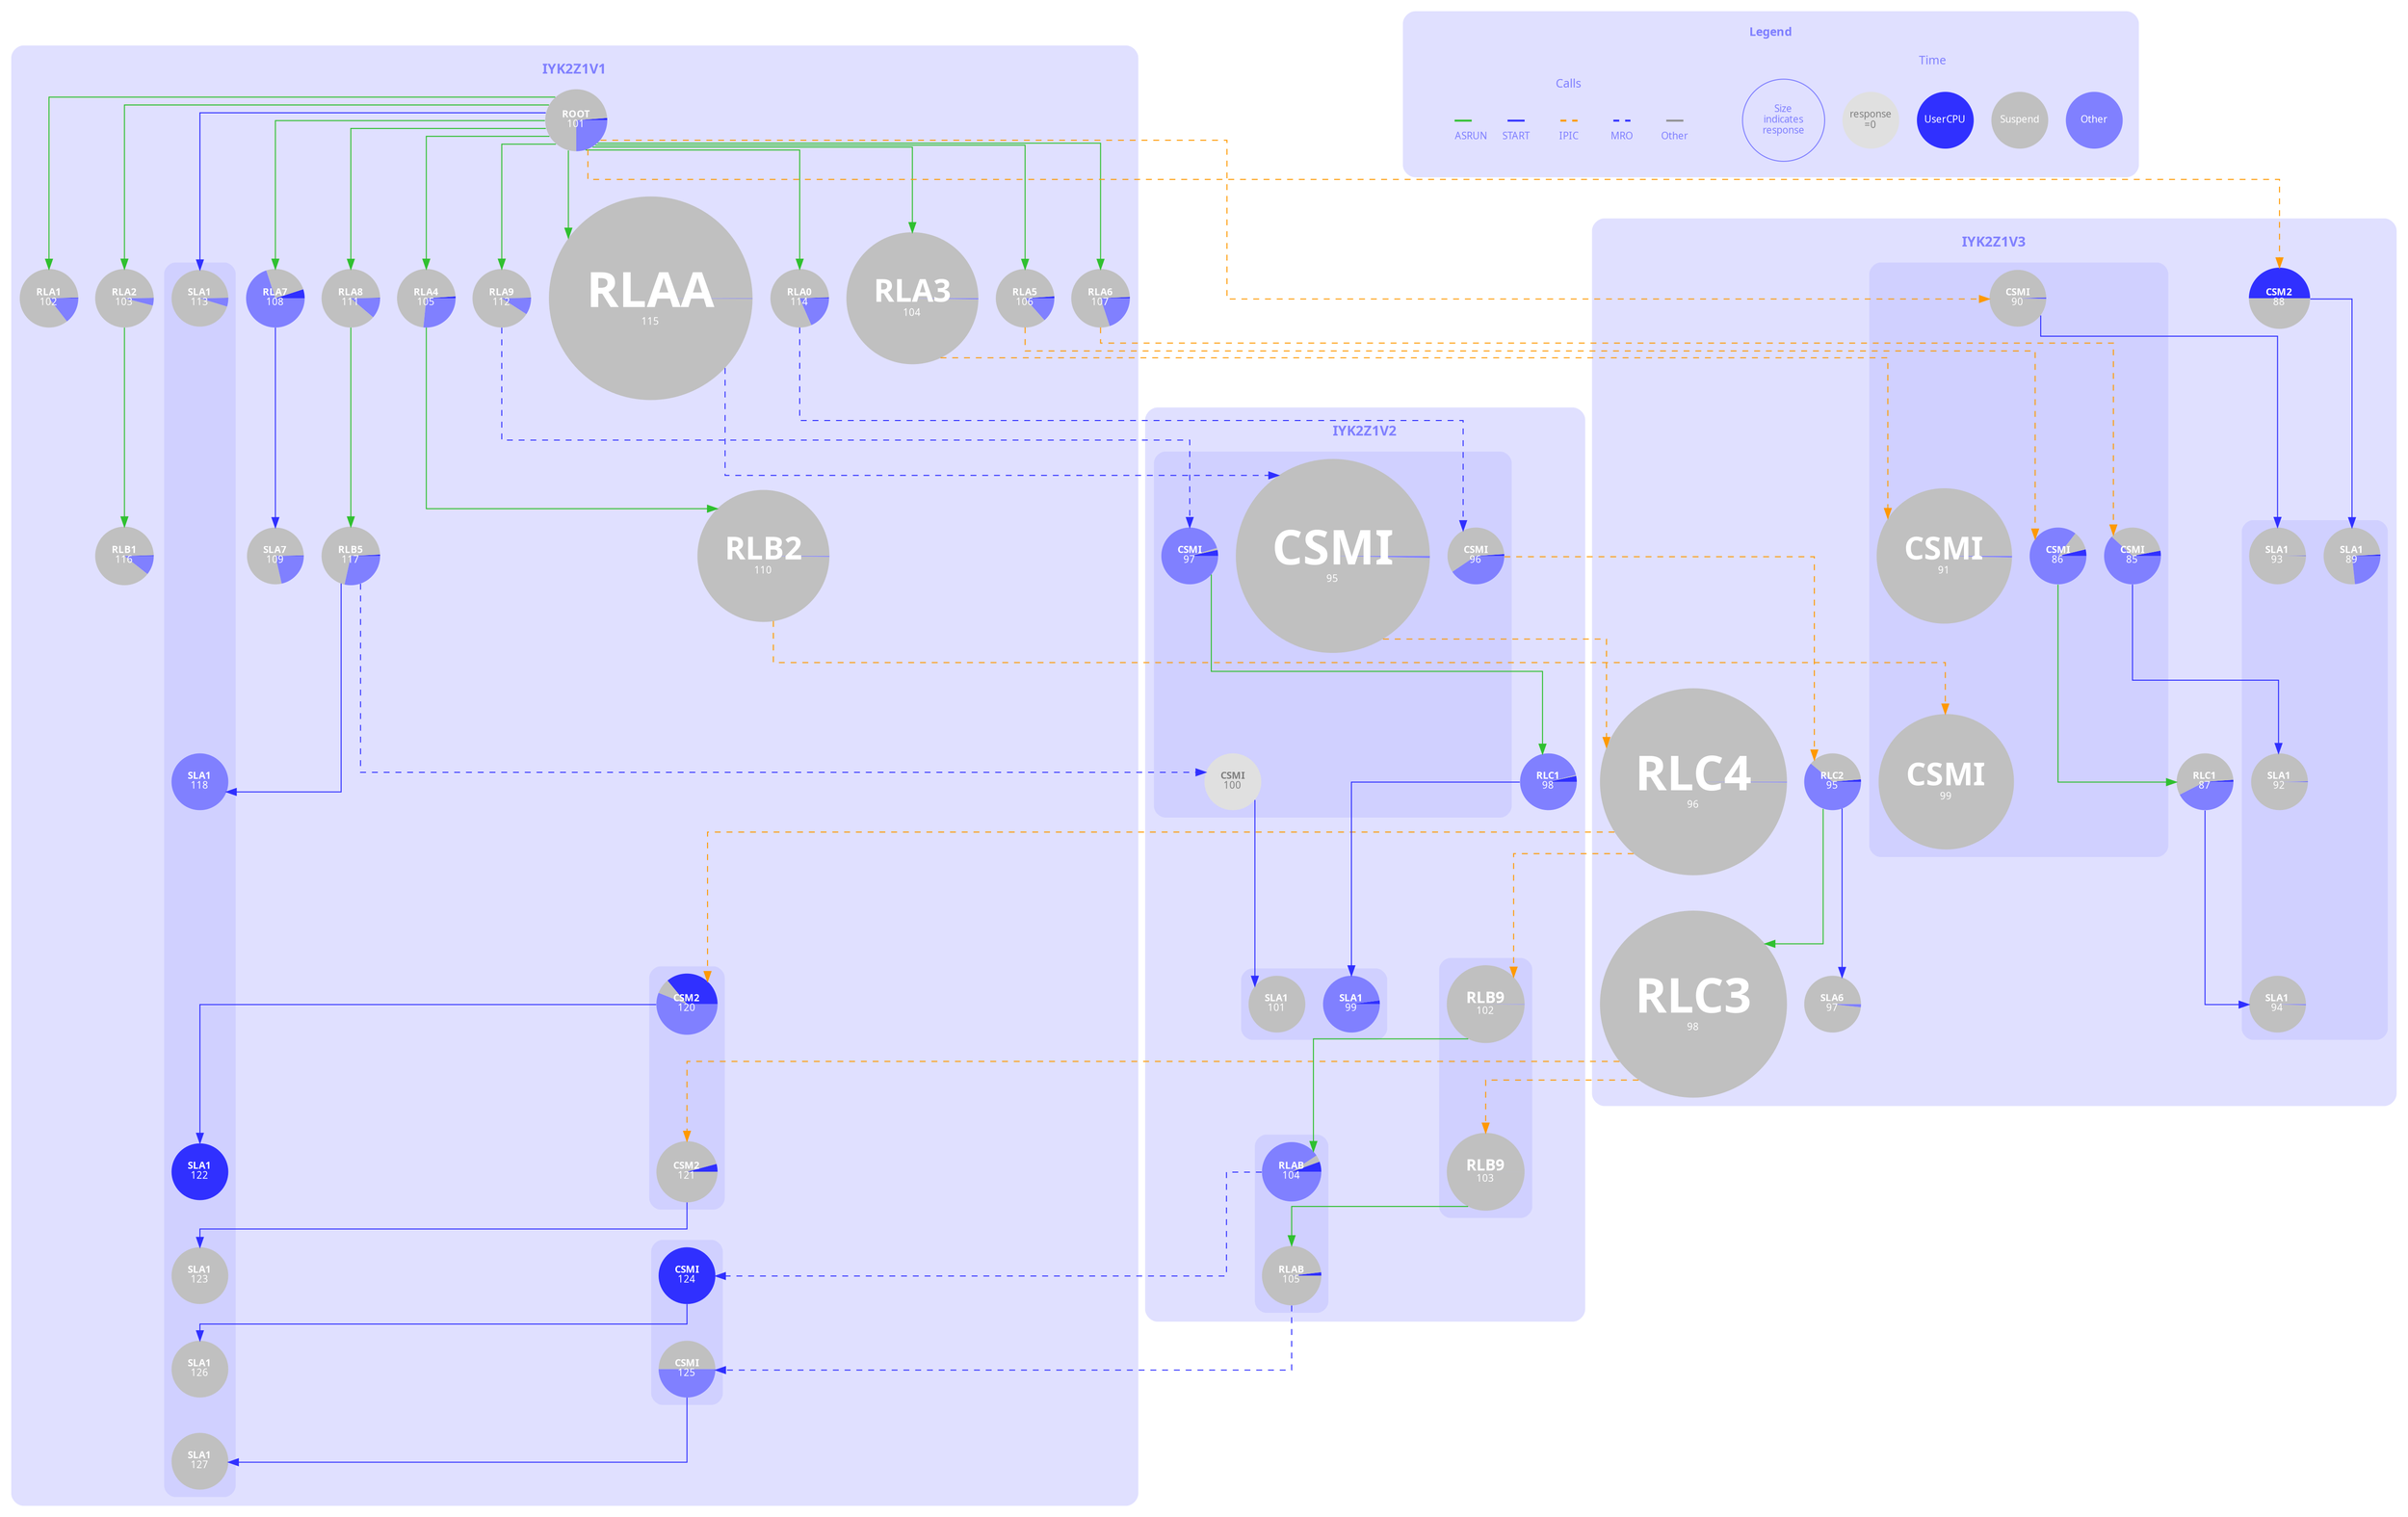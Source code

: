 /*******************************************************************************
 * Copyright (c) 2018, 2019 itemis AG and others.
 *
 * All rights reserved. This program and the accompanying materials
 * are made available under the terms of the Eclipse Public License v1.0
 * which accompanies this distribution, and is available at
 * http://www.eclipse.org/legal/epl-v10.html
 *
 * Contributors:
 *       Tamas Miklossy  (itemis AG) - Initial text
 *******************************************************************************/

// https://gitlab.com/graphviz/graphviz/issues/1292

digraph G {
	rankdir="TB"
	newrank=true
	remincross=true
	splines="ortho"
	fontname="sans-serif"
	fontcolor="#8080FF"
	fontsize="14"
	style="filled,rounded"
	color="#E0E0FF"
	tooltip="Transaction tracking diagram"
	edge [color="#909090",
		fontname="sans-serif",
		fontsize="10"]
	node [shape="circle",
		style="wedged",
		color="invis",
		fillcolor="#8080FF",
		fontname="sans-serif",
		fontsize="10",
		fontcolor="#FFFFFF"]

	/* Node IDs consist of the transaction ID, applid,
		 and task number, joined by underscores */

	/* Node labels are the transaction ID */

	/* CICS regions and tasks that ran in them */

	subgraph cluster_IYK2Z1V1 {
		label=<<BR/><B>IYK2Z1V1</B><BR/>>
		tooltip="Region IYK2Z1V1"
		ROOT_IYK2Z1V1_101 [label=<<FONT POINT-SIZE="10"><B>ROOT</B></FONT><BR/><FONT POINT-SIZE="10">101</FONT>>, fillcolor="#3030FF;0.0119926199:#C0C0C0;0.73800738:#8080FF", tooltip="Tran ROOT #101: Response .1084,	UserCPU .0013,	Suspend .0800"] /* Originating task */
		RLA1_IYK2Z1V1_102 [label=<<FONT POINT-SIZE="10"><B>RLA1</B></FONT><BR/><FONT POINT-SIZE="10">102</FONT>>, fillcolor="#3030FF;0.00365764448:#C0C0C0;0.851499634:#8080FF", tooltip="Tran RLA1 #102: Response .1367,	UserCPU .0005,	Suspend .1164"] /* Origin: ASRUN */
		RLA2_IYK2Z1V1_103 [label=<<FONT POINT-SIZE="10"><B>RLA2</B></FONT><BR/><FONT POINT-SIZE="10">103</FONT>>, fillcolor="#3030FF;0.00194552529:#C0C0C0;0.957976654:#8080FF", tooltip="Tran RLA2 #103: Response .2570,	UserCPU .0005,	Suspend .2462"] /* Origin: ASRUN */
		RLB1_IYK2Z1V1_116 [label=<<FONT POINT-SIZE="10"><B>RLB1</B></FONT><BR/><FONT POINT-SIZE="10">116</FONT>>, fillcolor="#3030FF;0.00406268137:#C0C0C0;0.88972722:#8080FF", tooltip="Tran RLB1 #116: Response .1723,	UserCPU .0007,	Suspend .1533"] /* Origin: ASRUN */
		RLA3_IYK2Z1V1_104 [label=<<FONT POINT-SIZE="32"><B>RLA3</B></FONT><BR/><FONT POINT-SIZE="10">104</FONT>>, fillcolor="#3030FF;0.000058285248:#C0C0C0;0.997406306:#8080FF", tooltip="Tran RLA3 #104: Response 10.2942,	UserCPU .0006,	Suspend 10.2675"] /* Origin: ASRUN */
		RLA4_IYK2Z1V1_105 [label=<<FONT POINT-SIZE="10"><B>RLA4</B></FONT><BR/><FONT POINT-SIZE="10">105</FONT>>, fillcolor="#3030FF;0.0105485232:#C0C0C0;0.723628692:#8080FF", tooltip="Tran RLA4 #105: Response .0474,	UserCPU .0005,	Suspend .0343"] /* Origin: ASRUN */
		RLB2_IYK2Z1V1_110 [label=<<FONT POINT-SIZE="32"><B>RLB2</B></FONT><BR/><FONT POINT-SIZE="10">110</FONT>>, fillcolor="#3030FF;0.0000585542945:#C0C0C0;0.997882286:#8080FF", tooltip="Tran RLB2 #110: Response 10.2469,	UserCPU .0006,	Suspend 10.2252"] /* Origin: ASRUN */
		RLA5_IYK2Z1V1_106 [label=<<FONT POINT-SIZE="10"><B>RLA5</B></FONT><BR/><FONT POINT-SIZE="10">106</FONT>>, fillcolor="#3030FF;0.0107719928:#C0C0C0;0.854578097:#8080FF", tooltip="Tran RLA5 #106: Response .0557,	UserCPU .0006,	Suspend .0476"] /* Origin: ASRUN */
		RLA6_IYK2Z1V1_107 [label=<<FONT POINT-SIZE="10"><B>RLA6</B></FONT><BR/><FONT POINT-SIZE="10">107</FONT>>, fillcolor="#3030FF;0.00747198007:#C0C0C0;0.793275218:#8080FF", tooltip="Tran RLA6 #107: Response .0803,	UserCPU .0006,	Suspend .0637"] /* Origin: ASRUN */
		RLA7_IYK2Z1V1_108 [label=<<FONT POINT-SIZE="10"><B>RLA7</B></FONT><BR/><FONT POINT-SIZE="10">108</FONT>>, fillcolor="#3030FF;0.0498812352:#C0C0C0;0.250593824:#8080FF", tooltip="Tran RLA7 #108: Response .0842,	UserCPU .0042,	Suspend .0211"] /* Origin: ASRUN */
		SLA7_IYK2Z1V1_109 [label=<<FONT POINT-SIZE="10"><B>SLA7</B></FONT><BR/><FONT POINT-SIZE="10">109</FONT>>, fillcolor="#3030FF;0.00308832613:#C0C0C0;0.782581841:#8080FF", tooltip="Tran SLA7 #109: Response .1619,	UserCPU .0005,	Suspend .1267"] /* Origin: START */
		RLA8_IYK2Z1V1_111 [label=<<FONT POINT-SIZE="10"><B>RLA8</B></FONT><BR/><FONT POINT-SIZE="10">111</FONT>>, fillcolor="#3030FF;0.00257234727:#C0C0C0;0.88488746:#8080FF", tooltip="Tran RLA8 #111: Response .1555,	UserCPU .0004,	Suspend .1376"] /* Origin: ASRUN */
		RLB5_IYK2Z1V1_117 [label=<<FONT POINT-SIZE="10"><B>RLB5</B></FONT><BR/><FONT POINT-SIZE="10">117</FONT>>, fillcolor="#3030FF;0.00777604977:#C0C0C0;0.707620529:#8080FF", tooltip="Tran RLB5 #117: Response .0643,	UserCPU .0005,	Suspend .0455"] /* Origin: ASRUN */
		subgraph cluster_IYK2Z1V1_SLA1 {
			label=""
			fillcolor="#D0D0FF"
			SLA1_IYK2Z1V1_118 [label=<<FONT POINT-SIZE="10"><B>SLA1</B></FONT><BR/><FONT POINT-SIZE="10">118</FONT>>, fillcolor="#8080FF", style="filled", tooltip="Tran SLA1 #118: Response .0001,	UserCPU .0000,	Suspend .0000"] /* Origin: START */
			SLA1_IYK2Z1V1_113 [label=<<FONT POINT-SIZE="10"><B>SLA1</B></FONT><BR/><FONT POINT-SIZE="10">113</FONT>>, fillcolor="#3030FF;0.00219418541:#C0C0C0;0.950630828:#8080FF", tooltip="Tran SLA1 #113: Response .1823,	UserCPU .0004,	Suspend .1733"] /* Origin: START */
			SLA1_IYK2Z1V1_123 [label=<<FONT POINT-SIZE="10"><B>SLA1</B></FONT><BR/><FONT POINT-SIZE="10">123</FONT>>, fillcolor="#C0C0C0;1:#8080FF", tooltip="Tran SLA1 #123: Response .0002,	UserCPU .0000,	Suspend .0002"] /* Origin: START */
			SLA1_IYK2Z1V1_127 [label=<<FONT POINT-SIZE="10"><B>SLA1</B></FONT><BR/><FONT POINT-SIZE="10">127</FONT>>, fillcolor="#C0C0C0;1:#8080FF", tooltip="Tran SLA1 #127: Response .0001,	UserCPU .0000,	Suspend .0001"] /* Origin: START */
			SLA1_IYK2Z1V1_122 [label=<<FONT POINT-SIZE="10"><B>SLA1</B></FONT><BR/><FONT POINT-SIZE="10">122</FONT>>, fillcolor="#3030FF;1:#C0C0C0;1:#8080FF", tooltip="Tran SLA1 #122: Response .0001,	UserCPU .0001,	Suspend .0001"] /* Origin: START */
			SLA1_IYK2Z1V1_126 [label=<<FONT POINT-SIZE="10"><B>SLA1</B></FONT><BR/><FONT POINT-SIZE="10">126</FONT>>, fillcolor="#C0C0C0;1:#8080FF", tooltip="Tran SLA1 #126: Response .0001,	UserCPU .0000,	Suspend .0001"] /* Origin: START */
			tooltip="6 instances of SLA1"
		}
		RLA9_IYK2Z1V1_112 [label=<<FONT POINT-SIZE="10"><B>RLA9</B></FONT><BR/><FONT POINT-SIZE="10">112</FONT>>, fillcolor="#3030FF;0.00261917234:#C0C0C0;0.90623363:#8080FF", tooltip="Tran RLA9 #112: Response .1909,	UserCPU .0005,	Suspend .1730"] /* Origin: ASRUN */
		RLA0_IYK2Z1V1_114 [label=<<FONT POINT-SIZE="10"><B>RLA0</B></FONT><BR/><FONT POINT-SIZE="10">114</FONT>>, fillcolor="#3030FF;0.00494071146:#C0C0C0;0.81027668:#8080FF", tooltip="Tran RLA0 #114: Response .1012,	UserCPU .0005,	Suspend .0820"] /* Origin: ASRUN */
		subgraph cluster_IYK2Z1V1_CSM2 {
			label=""
			fillcolor="#D0D0FF"
			CSM2_IYK2Z1V1_121 [label=<<FONT POINT-SIZE="10"><B>CSM2</B></FONT><BR/><FONT POINT-SIZE="10">121</FONT>>, fillcolor="#3030FF;0.0416666667:#C0C0C0;0.958333333:#8080FF", tooltip="Tran CSM2 #121: Response .0024,	UserCPU .0001,	Suspend .0023"] /* Origin: IPIC */
			CSM2_IYK2Z1V1_120 [label=<<FONT POINT-SIZE="10"><B>CSM2</B></FONT><BR/><FONT POINT-SIZE="10">120</FONT>>, fillcolor="#3030FF;0.36:#C0C0C0;0.08:#8080FF", tooltip="Tran CSM2 #120: Response .0025,	UserCPU .0009,	Suspend .0002"] /* Origin: IPIC */
			tooltip="2 instances of CSM2"
		}
		subgraph cluster_IYK2Z1V1_CSMI {
			label=""
			fillcolor="#D0D0FF"
			CSMI_IYK2Z1V1_125 [label=<<FONT POINT-SIZE="10"><B>CSMI</B></FONT><BR/><FONT POINT-SIZE="10">125</FONT>>, fillcolor="#C0C0C0;0.5:#8080FF", tooltip="Tran CSMI #125: Response .0002,	UserCPU .0000,	Suspend .0001"] /* Origin: MRO */
			CSMI_IYK2Z1V1_124 [label=<<FONT POINT-SIZE="10"><B>CSMI</B></FONT><BR/><FONT POINT-SIZE="10">124</FONT>>, fillcolor="#3030FF;1:#8080FF", tooltip="Tran CSMI #124: Response .0001,	UserCPU .0001,	Suspend .0000"] /* Origin: MRO */
			tooltip="2 instances of CSMI"
		}
		RLAA_IYK2Z1V1_115 [label=<<FONT POINT-SIZE="50"><B>RLAA</B></FONT><BR/><FONT POINT-SIZE="10">115</FONT>>, fillcolor="#3030FF;0.0000318043903:#C0C0C0;0.999185808:#8080FF", tooltip="Tran RLAA #115: Response 15.7211,	UserCPU .0005,	Suspend 15.7083"] /* Origin: ASRUN */
	}
	subgraph cluster_IYK2Z1V3 {
		label=<<BR/><B>IYK2Z1V3</B><BR/>>
		tooltip="Region IYK2Z1V3"
		subgraph cluster_IYK2Z1V3_CSMI {
			label=""
			fillcolor="#D0D0FF"
			CSMI_IYK2Z1V3_91 [label=<<FONT POINT-SIZE="32"><B>CSMI</B></FONT><BR/><FONT POINT-SIZE="10">91</FONT>>, fillcolor="#3030FF;0.000127200321:#C0C0C0;0.99618399:#8080FF", tooltip="Tran CSMI #91: Response 10.2201,	UserCPU .0013,	Suspend 10.1811"] /* Origin: IPIC */
			CSMI_IYK2Z1V3_99 [label=<<FONT POINT-SIZE="32"><B>CSMI</B></FONT><BR/><FONT POINT-SIZE="10">99</FONT>>, fillcolor="#3030FF;0.00000990020592:#C0C0C0;0.9999802:#8080FF", tooltip="Tran CSMI #99: Response 10.1008,	UserCPU .0001,	Suspend 10.1006"] /* Origin: IPIC */
			CSMI_IYK2Z1V3_86 [label=<<FONT POINT-SIZE="10"><B>CSMI</B></FONT><BR/><FONT POINT-SIZE="10">86</FONT>>, fillcolor="#3030FF;0.0375586854:#C0C0C0;0.107981221:#8080FF", tooltip="Tran CSMI #86: Response .0213,	UserCPU .0008,	Suspend .0023"] /* Origin: IPIC */
			CSMI_IYK2Z1V3_85 [label=<<FONT POINT-SIZE="10"><B>CSMI</B></FONT><BR/><FONT POINT-SIZE="10">85</FONT>>, fillcolor="#3030FF;0.0299065421:#C0C0C0;0.351401869:#8080FF", tooltip="Tran CSMI #85: Response .0535,	UserCPU .0016,	Suspend .0188"] /* Origin: IPIC */
			CSMI_IYK2Z1V3_90 [label=<<FONT POINT-SIZE="10"><B>CSMI</B></FONT><BR/><FONT POINT-SIZE="10">90</FONT>>, fillcolor="#3030FF;0.00414937759:#C0C0C0;0.991701245:#8080FF", tooltip="Tran CSMI #90: Response .0241,	UserCPU .0001,	Suspend .0239"] /* Origin: IPIC */
			tooltip="5 instances of CSMI"
		}
		RLC1_IYK2Z1V3_87 [label=<<FONT POINT-SIZE="10"><B>RLC1</B></FONT><BR/><FONT POINT-SIZE="10">87</FONT>>, fillcolor="#3030FF;0.0111317254:#C0C0C0;0.564007421:#8080FF", tooltip="Tran RLC1 #87: Response .0539,	UserCPU .0006,	Suspend .0304"] /* Origin: ASRUN */
		subgraph cluster_IYK2Z1V3_SLA1 {
			label=""
			fillcolor="#D0D0FF"
			SLA1_IYK2Z1V3_94 [label=<<FONT POINT-SIZE="10"><B>SLA1</B></FONT><BR/><FONT POINT-SIZE="10">94</FONT>>, fillcolor="#C0C0C0;0.99408284:#8080FF", tooltip="Tran SLA1 #94: Response .0169,	UserCPU .0000,	Suspend .0168"] /* Origin: START */
			SLA1_IYK2Z1V3_92 [label=<<FONT POINT-SIZE="10"><B>SLA1</B></FONT><BR/><FONT POINT-SIZE="10">92</FONT>>, fillcolor="#3030FF;0.00216450216:#C0C0C0;0.995670996:#8080FF", tooltip="Tran SLA1 #92: Response .0462,	UserCPU .0001,	Suspend .0460"] /* Origin: START */
			SLA1_IYK2Z1V3_89 [label=<<FONT POINT-SIZE="10"><B>SLA1</B></FONT><BR/><FONT POINT-SIZE="10">89</FONT>>, fillcolor="#3030FF;0.00858369099:#C0C0C0;0.758226037:#8080FF", tooltip="Tran SLA1 #89: Response .0699,	UserCPU .0006,	Suspend .0530"] /* Origin: START */
			SLA1_IYK2Z1V3_93 [label=<<FONT POINT-SIZE="10"><B>SLA1</B></FONT><BR/><FONT POINT-SIZE="10">93</FONT>>, fillcolor="#3030FF;0.00216450216:#C0C0C0;0.997835498:#8080FF", tooltip="Tran SLA1 #93: Response .0462,	UserCPU .0001,	Suspend .0461"] /* Origin: START */
			tooltip="4 instances of SLA1"
		}
		CSM2_IYK2Z1V3_88 [label=<<FONT POINT-SIZE="10"><B>CSM2</B></FONT><BR/><FONT POINT-SIZE="10">88</FONT>>, fillcolor="#3030FF;0.5:#C0C0C0;0.5:#8080FF", tooltip="Tran CSM2 #88: Response .0002,	UserCPU .0001,	Suspend .0001"] /* Origin: IPIC */
		RLC2_IYK2Z1V3_95 [label=<<FONT POINT-SIZE="10"><B>RLC2</B></FONT><BR/><FONT POINT-SIZE="10">95</FONT>>, fillcolor="#3030FF;0.0138121547:#C0C0C0;0.375690608:#8080FF", tooltip="Tran RLC2 #95: Response .0362,	UserCPU .0005,	Suspend .0136"] /* Origin: IPIC */
		SLA6_IYK2Z1V3_97 [label=<<FONT POINT-SIZE="10"><B>SLA6</B></FONT><BR/><FONT POINT-SIZE="10">97</FONT>>, fillcolor="#3030FF;0.000416770859:#C0C0C0;0.981995499:#8080FF", tooltip="Tran SLA6 #97: Response 1.1997,	UserCPU .0005,	Suspend 1.1781"] /* Origin: START */
		RLC3_IYK2Z1V3_98 [label=<<FONT POINT-SIZE="49"><B>RLC3</B></FONT><BR/><FONT POINT-SIZE="10">98</FONT>>, fillcolor="#3030FF;0.0000128049991:#C0C0C0;0.999980793:#8080FF", tooltip="Tran RLC3 #98: Response 15.6189,	UserCPU .0002,	Suspend 15.6186"] /* Origin: ASRUN */
		RLC4_IYK2Z1V3_96 [label=<<FONT POINT-SIZE="49"><B>RLC4</B></FONT><BR/><FONT POINT-SIZE="10">96</FONT>>, fillcolor="#3030FF;0.0000512013108:#C0C0C0;0.998726367:#8080FF", tooltip="Tran RLC4 #96: Response 15.6246,	UserCPU .0008,	Suspend 15.6047"] /* Origin: IPIC */
	}
	subgraph cluster_IYK2Z1V2 {
		label=<<BR/><B>IYK2Z1V2</B><BR/>>
		tooltip="Region IYK2Z1V2"
		subgraph cluster_IYK2Z1V2_CSMI {
			label=""
			fillcolor="#D0D0FF"
			CSMI_IYK2Z1V2_100 [label=<<FONT POINT-SIZE="10"><B>CSMI</B></FONT><BR/><FONT POINT-SIZE="10">100</FONT>>, fillcolor="#E0E0E0", style="filled", fontcolor="#808080", tooltip="Tran CSMI #100: Response .0000,	UserCPU .0000,	Suspend .0000"] /* Origin: MRO */
			CSMI_IYK2Z1V2_97 [label=<<FONT POINT-SIZE="10"><B>CSMI</B></FONT><BR/><FONT POINT-SIZE="10">97</FONT>>, fillcolor="#3030FF;0.0342857143:#C0C0C0;0.0114285714:#8080FF", tooltip="Tran CSMI #97: Response .0175,	UserCPU .0006,	Suspend .0002"] /* Origin: MRO */
			CSMI_IYK2Z1V2_96 [label=<<FONT POINT-SIZE="10"><B>CSMI</B></FONT><BR/><FONT POINT-SIZE="10">96</FONT>>, fillcolor="#3030FF;0.0108359133:#C0C0C0;0.583591331:#8080FF", tooltip="Tran CSMI #96: Response .0646,	UserCPU .0007,	Suspend .0377"] /* Origin: MRO */
			CSMI_IYK2Z1V2_95 [label=<<FONT POINT-SIZE="49"><B>CSMI</B></FONT><BR/><FONT POINT-SIZE="10">95</FONT>>, fillcolor="#3030FF;0.0000955207153:#C0C0C0;0.996694983:#8080FF", tooltip="Tran CSMI #95: Response 15.7034,	UserCPU .0015,	Suspend 15.6515"] /* Origin: MRO */
			tooltip="4 instances of CSMI"
		}
		subgraph cluster_IYK2Z1V2_SLA1 {
			label=""
			fillcolor="#D0D0FF"
			SLA1_IYK2Z1V2_101 [label=<<FONT POINT-SIZE="10"><B>SLA1</B></FONT><BR/><FONT POINT-SIZE="10">101</FONT>>, fillcolor="#C0C0C0;1:#8080FF", tooltip="Tran SLA1 #101: Response .0076,	UserCPU .0000,	Suspend .0076"] /* Origin: START */
			SLA1_IYK2Z1V2_99 [label=<<FONT POINT-SIZE="10"><B>SLA1</B></FONT><BR/><FONT POINT-SIZE="10">99</FONT>>, fillcolor="#3030FF;0.0213903743:#8080FF", tooltip="Tran SLA1 #99: Response .0187,	UserCPU .0004,	Suspend .0000"] /* Origin: START */
			tooltip="2 instances of SLA1"
		}
		RLC1_IYK2Z1V2_98 [label=<<FONT POINT-SIZE="10"><B>RLC1</B></FONT><BR/><FONT POINT-SIZE="10">98</FONT>>, fillcolor="#3030FF;0.0333333333:#C0C0C0;0.00555555556:#8080FF", tooltip="Tran RLC1 #98: Response .0180,	UserCPU .0006,	Suspend .0001"] /* Origin: ASRUN */
		subgraph cluster_IYK2Z1V2_RLB9 {
			label=""
			fillcolor="#D0D0FF"
			RLB9_IYK2Z1V2_103 [label=<<FONT POINT-SIZE="16"><B>RLB9</B></FONT><BR/><FONT POINT-SIZE="10">103</FONT>>, fillcolor="#3030FF;0.0000381446445:#C0C0C0;0.999961855:#8080FF", tooltip="Tran RLB9 #103: Response 5.2432,	UserCPU .0002,	Suspend 5.2430"] /* Origin: IPIC */
			RLB9_IYK2Z1V2_102 [label=<<FONT POINT-SIZE="16"><B>RLB9</B></FONT><BR/><FONT POINT-SIZE="10">102</FONT>>, fillcolor="#3030FF;0.000171614896:#C0C0C0;0.998341056:#8080FF", tooltip="Tran RLB9 #102: Response 5.2443,	UserCPU .0009,	Suspend 5.2356"] /* Origin: IPIC */
			tooltip="2 instances of RLB9"
		}
		subgraph cluster_IYK2Z1V2_RLAB {
			label=""
			fillcolor="#D0D0FF"
			RLAB_IYK2Z1V2_105 [label=<<FONT POINT-SIZE="10"><B>RLAB</B></FONT><BR/><FONT POINT-SIZE="10">105</FONT>>, fillcolor="#3030FF;0.0186915888:#C0C0C0;0.981308411:#8080FF", tooltip="Tran RLAB #105: Response .0107,	UserCPU .0002,	Suspend .0105"] /* Origin: ASRUN */
			RLAB_IYK2Z1V2_104 [label=<<FONT POINT-SIZE="10"><B>RLAB</B></FONT><BR/><FONT POINT-SIZE="10">104</FONT>>, fillcolor="#3030FF;0.0555555556:#C0C0C0;0.037037037:#8080FF", tooltip="Tran RLAB #104: Response .0108,	UserCPU .0006,	Suspend .0004"] /* Origin: ASRUN */
			tooltip="2 instances of RLAB"
		}
	}

	/* Transaction calls by call type */

	subgraph ASRUN {
		edge [color="#30C030"]
		ROOT_IYK2Z1V1_101 -> RLA1_IYK2Z1V1_102 [tooltip="ASRUN call from ROOT #101 to RLA1 #102"]
		ROOT_IYK2Z1V1_101 -> RLA2_IYK2Z1V1_103 [tooltip="ASRUN call from ROOT #101 to RLA2 #103"]
		RLA2_IYK2Z1V1_103 -> RLB1_IYK2Z1V1_116 [tooltip="ASRUN call from RLA2 #103 to RLB1 #116"]
		ROOT_IYK2Z1V1_101 -> RLA3_IYK2Z1V1_104 [tooltip="ASRUN call from ROOT #101 to RLA3 #104"]
		ROOT_IYK2Z1V1_101 -> RLA4_IYK2Z1V1_105 [tooltip="ASRUN call from ROOT #101 to RLA4 #105"]
		RLA4_IYK2Z1V1_105 -> RLB2_IYK2Z1V1_110 [tooltip="ASRUN call from RLA4 #105 to RLB2 #110"]
		ROOT_IYK2Z1V1_101 -> RLA5_IYK2Z1V1_106 [tooltip="ASRUN call from ROOT #101 to RLA5 #106"]
		CSMI_IYK2Z1V3_86 -> RLC1_IYK2Z1V3_87 [tooltip="ASRUN call from CSMI #86 to RLC1 #87"]
		ROOT_IYK2Z1V1_101 -> RLA6_IYK2Z1V1_107 [tooltip="ASRUN call from ROOT #101 to RLA6 #107"]
		ROOT_IYK2Z1V1_101 -> RLA7_IYK2Z1V1_108 [tooltip="ASRUN call from ROOT #101 to RLA7 #108"]
		ROOT_IYK2Z1V1_101 -> RLA8_IYK2Z1V1_111 [tooltip="ASRUN call from ROOT #101 to RLA8 #111"]
		RLA8_IYK2Z1V1_111 -> RLB5_IYK2Z1V1_117 [tooltip="ASRUN call from RLA8 #111 to RLB5 #117"]
		ROOT_IYK2Z1V1_101 -> RLA9_IYK2Z1V1_112 [tooltip="ASRUN call from ROOT #101 to RLA9 #112"]
		CSMI_IYK2Z1V2_97 -> RLC1_IYK2Z1V2_98 [tooltip="ASRUN call from CSMI #97 to RLC1 #98"]
		ROOT_IYK2Z1V1_101 -> RLA0_IYK2Z1V1_114 [tooltip="ASRUN call from ROOT #101 to RLA0 #114"]
		RLC2_IYK2Z1V3_95 -> RLC3_IYK2Z1V3_98 [tooltip="ASRUN call from RLC2 #95 to RLC3 #98"]
		RLB9_IYK2Z1V2_103 -> RLAB_IYK2Z1V2_105 [tooltip="ASRUN call from RLB9 #103 to RLAB #105"]
		ROOT_IYK2Z1V1_101 -> RLAA_IYK2Z1V1_115 [tooltip="ASRUN call from ROOT #101 to RLAA #115"]
		RLB9_IYK2Z1V2_102 -> RLAB_IYK2Z1V2_104 [tooltip="ASRUN call from RLB9 #102 to RLAB #104"]
	}
	subgraph IPIC {
		edge [style="dashed", color="#FF9900"]
		RLA3_IYK2Z1V1_104 -> CSMI_IYK2Z1V3_91 [tooltip="IPIC call from RLA3 #104 in IYK2Z1V1 to CSMI #91 in IYK2Z1V3"]
		RLB2_IYK2Z1V1_110 -> CSMI_IYK2Z1V3_99 [tooltip="IPIC call from RLB2 #110 in IYK2Z1V1 to CSMI #99 in IYK2Z1V3"]
		RLA5_IYK2Z1V1_106 -> CSMI_IYK2Z1V3_86 [tooltip="IPIC call from RLA5 #106 in IYK2Z1V1 to CSMI #86 in IYK2Z1V3"]
		RLA6_IYK2Z1V1_107 -> CSMI_IYK2Z1V3_85 [tooltip="IPIC call from RLA6 #107 in IYK2Z1V1 to CSMI #85 in IYK2Z1V3"]
		ROOT_IYK2Z1V1_101 -> CSM2_IYK2Z1V3_88 [tooltip="IPIC call from ROOT #101 in IYK2Z1V1 to CSM2 #88 in IYK2Z1V3"]
		ROOT_IYK2Z1V1_101 -> CSMI_IYK2Z1V3_90 [tooltip="IPIC call from ROOT #101 in IYK2Z1V1 to CSMI #90 in IYK2Z1V3"]
		CSMI_IYK2Z1V2_96 -> RLC2_IYK2Z1V3_95 [tooltip="IPIC call from CSMI #96 in IYK2Z1V2 to RLC2 #95 in IYK2Z1V3"]
		RLC3_IYK2Z1V3_98 -> CSM2_IYK2Z1V1_121 [tooltip="IPIC call from RLC3 #98 in IYK2Z1V3 to CSM2 #121 in IYK2Z1V1"]
		RLC3_IYK2Z1V3_98 -> RLB9_IYK2Z1V2_103 [tooltip="IPIC call from RLC3 #98 in IYK2Z1V3 to RLB9 #103 in IYK2Z1V2"]
		CSMI_IYK2Z1V2_95 -> RLC4_IYK2Z1V3_96 [tooltip="IPIC call from CSMI #95 in IYK2Z1V2 to RLC4 #96 in IYK2Z1V3"]
		RLC4_IYK2Z1V3_96 -> CSM2_IYK2Z1V1_120 [tooltip="IPIC call from RLC4 #96 in IYK2Z1V3 to CSM2 #120 in IYK2Z1V1"]
		RLC4_IYK2Z1V3_96 -> RLB9_IYK2Z1V2_102 [tooltip="IPIC call from RLC4 #96 in IYK2Z1V3 to RLB9 #102 in IYK2Z1V2"]
	}
	subgraph START {
		edge [color="#3030FF"]
		RLC1_IYK2Z1V3_87 -> SLA1_IYK2Z1V3_94 [tooltip="START call from RLC1 #87 to SLA1 #94"]
		CSMI_IYK2Z1V3_85 -> SLA1_IYK2Z1V3_92 [tooltip="START call from CSMI #85 to SLA1 #92"]
		RLA7_IYK2Z1V1_108 -> SLA7_IYK2Z1V1_109 [tooltip="START call from RLA7 #108 to SLA7 #109"]
		RLB5_IYK2Z1V1_117 -> SLA1_IYK2Z1V1_118 [tooltip="START call from RLB5 #117 to SLA1 #118"]
		CSMI_IYK2Z1V2_100 -> SLA1_IYK2Z1V2_101 [tooltip="START call from CSMI #100 to SLA1 #101"]
		RLC1_IYK2Z1V2_98 -> SLA1_IYK2Z1V2_99 [tooltip="START call from RLC1 #98 to SLA1 #99"]
		ROOT_IYK2Z1V1_101 -> SLA1_IYK2Z1V1_113 [tooltip="START call from ROOT #101 to SLA1 #113"]
		CSM2_IYK2Z1V3_88 -> SLA1_IYK2Z1V3_89 [tooltip="START call from CSM2 #88 to SLA1 #89"]
		CSMI_IYK2Z1V3_90 -> SLA1_IYK2Z1V3_93 [tooltip="START call from CSMI #90 to SLA1 #93"]
		RLC2_IYK2Z1V3_95 -> SLA6_IYK2Z1V3_97 [tooltip="START call from RLC2 #95 to SLA6 #97"]
		CSM2_IYK2Z1V1_121 -> SLA1_IYK2Z1V1_123 [tooltip="START call from CSM2 #121 to SLA1 #123"]
		CSMI_IYK2Z1V1_125 -> SLA1_IYK2Z1V1_127 [tooltip="START call from CSMI #125 to SLA1 #127"]
		CSM2_IYK2Z1V1_120 -> SLA1_IYK2Z1V1_122 [tooltip="START call from CSM2 #120 to SLA1 #122"]
		CSMI_IYK2Z1V1_124 -> SLA1_IYK2Z1V1_126 [tooltip="START call from CSMI #124 to SLA1 #126"]
	}
	subgraph MRO {
		edge [style="dashed", color="#3030FF"]
		RLB5_IYK2Z1V1_117 -> CSMI_IYK2Z1V2_100 [tooltip="MRO call from RLB5 #117 in IYK2Z1V1 to CSMI #100 in IYK2Z1V2"]
		RLA9_IYK2Z1V1_112 -> CSMI_IYK2Z1V2_97 [tooltip="MRO call from RLA9 #112 in IYK2Z1V1 to CSMI #97 in IYK2Z1V2"]
		RLA0_IYK2Z1V1_114 -> CSMI_IYK2Z1V2_96 [tooltip="MRO call from RLA0 #114 in IYK2Z1V1 to CSMI #96 in IYK2Z1V2"]
		RLAB_IYK2Z1V2_105 -> CSMI_IYK2Z1V1_125 [tooltip="MRO call from RLAB #105 in IYK2Z1V2 to CSMI #125 in IYK2Z1V1"]
		RLAA_IYK2Z1V1_115 -> CSMI_IYK2Z1V2_95 [tooltip="MRO call from RLAA #115 in IYK2Z1V1 to CSMI #95 in IYK2Z1V2"]
		RLAB_IYK2Z1V2_104 -> CSMI_IYK2Z1V1_124 [tooltip="MRO call from RLAB #104 in IYK2Z1V2 to CSMI #124 in IYK2Z1V1"]
	}
	subgraph cluster_Legend {
		label=<<BR/><B>Legend</B><BR/>>
		tooltip="Legend"
		rank=min
		fontsize=12
		subgraph cluster_Timing {
			label="Time"
			node [style="filled", fixedsize=true,
				width=0.8, height=0.8]
			Other [fillcolor="#8080FF"]
			Suspend [fillcolor="#C0C0C0"]
			UserCPU [fillcolor="#3030FF"]
			Response0 [label=<response<BR/>=0>,
				fillcolor="#E0E0E0",
				fontcolor="#808080"]
			Response[label=<Size<BR/>indicates<BR/>response>, style="solid",
			fontcolor="#8080FF",	color="#8080FF", fixedsize=false]
		}
		subgraph cluster_Calls {
			label="Calls"
			node [shape="circle", style="invis", fixedsize=false]
			edge [fontcolor="#8080FF", arrowhead="none", penwidth=2]
			a [label=""]
			b [label=""]
			c [label=""]
			d [label=""]
			e [label=""]
			f [label=""]
			a -> b [xlabel=<<BR/>ASRUN>, color="#30C030"]
			b -> c [xlabel=<<BR/>START>, color="#3030FF"]
			c -> d [xlabel=<<BR/>IPIC>, style="dashed", color="#FF9900"]
			d -> e [xlabel=<<BR/>MRO>, style="dashed", color="#3030FF"]
			e -> f [xlabel=<<BR/>Other>, color="#909090"]
		}
	}
}
